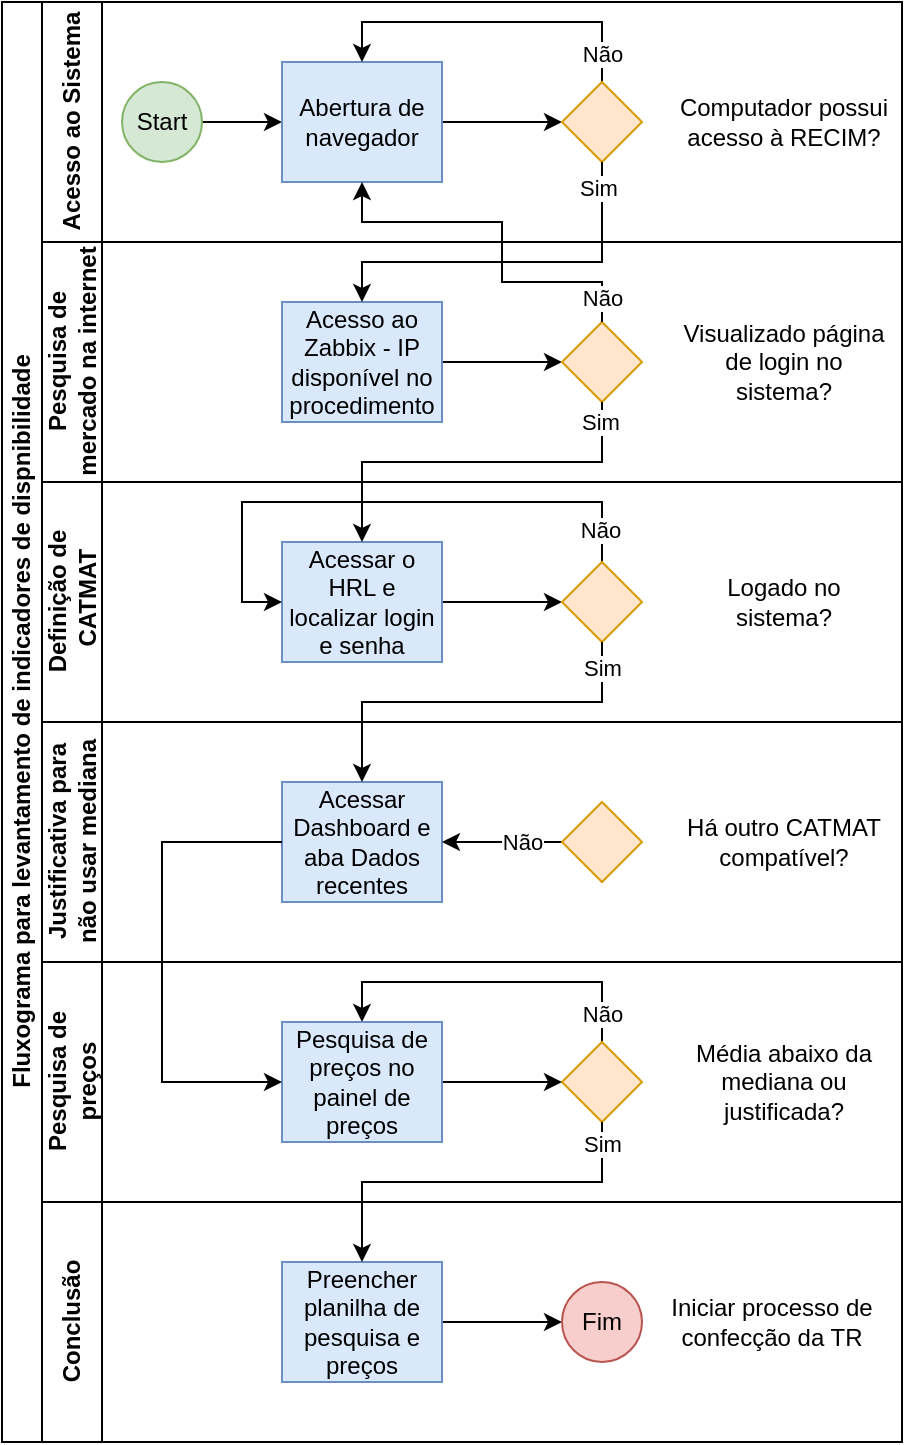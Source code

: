 <mxfile version="24.7.2" type="github">
  <diagram id="prtHgNgQTEPvFCAcTncT" name="Page-1">
    <mxGraphModel dx="658" dy="410" grid="1" gridSize="10" guides="1" tooltips="1" connect="1" arrows="1" fold="1" page="1" pageScale="1" pageWidth="827" pageHeight="1169" math="0" shadow="0">
      <root>
        <mxCell id="0" />
        <mxCell id="1" parent="0" />
        <mxCell id="dNxyNK7c78bLwvsdeMH5-19" value="Fluxograma para levantamento de indicadores de dispnibilidade" style="swimlane;html=1;childLayout=stackLayout;resizeParent=1;resizeParentMax=0;horizontal=0;startSize=20;horizontalStack=0;" parent="1" vertex="1">
          <mxGeometry x="120" y="120" width="450" height="720" as="geometry">
            <mxRectangle x="120" y="120" width="40" height="260" as="alternateBounds" />
          </mxGeometry>
        </mxCell>
        <mxCell id="dNxyNK7c78bLwvsdeMH5-20" value="&lt;div&gt;Acesso ao Sistema&lt;br&gt;&lt;/div&gt;" style="swimlane;html=1;startSize=30;horizontal=0;" parent="dNxyNK7c78bLwvsdeMH5-19" vertex="1">
          <mxGeometry x="20" width="430" height="120" as="geometry" />
        </mxCell>
        <mxCell id="dNxyNK7c78bLwvsdeMH5-25" value="" style="edgeStyle=orthogonalEdgeStyle;rounded=0;orthogonalLoop=1;jettySize=auto;html=1;" parent="dNxyNK7c78bLwvsdeMH5-20" source="dNxyNK7c78bLwvsdeMH5-23" target="dNxyNK7c78bLwvsdeMH5-24" edge="1">
          <mxGeometry relative="1" as="geometry" />
        </mxCell>
        <mxCell id="dNxyNK7c78bLwvsdeMH5-23" value="Start" style="ellipse;whiteSpace=wrap;html=1;fillColor=#d5e8d4;strokeColor=#82b366;" parent="dNxyNK7c78bLwvsdeMH5-20" vertex="1">
          <mxGeometry x="40" y="40" width="40" height="40" as="geometry" />
        </mxCell>
        <mxCell id="gKDF8MpDz5ejKZU8xYxQ-7" value="" style="edgeStyle=orthogonalEdgeStyle;rounded=0;orthogonalLoop=1;jettySize=auto;html=1;" parent="dNxyNK7c78bLwvsdeMH5-20" source="dNxyNK7c78bLwvsdeMH5-24" target="gKDF8MpDz5ejKZU8xYxQ-6" edge="1">
          <mxGeometry relative="1" as="geometry" />
        </mxCell>
        <mxCell id="dNxyNK7c78bLwvsdeMH5-24" value="Abertura de navegador" style="rounded=0;whiteSpace=wrap;html=1;fontFamily=Helvetica;fontSize=12;align=center;fillColor=#dae8fc;strokeColor=#6c8ebf;" parent="dNxyNK7c78bLwvsdeMH5-20" vertex="1">
          <mxGeometry x="120" y="30" width="80" height="60" as="geometry" />
        </mxCell>
        <mxCell id="gKDF8MpDz5ejKZU8xYxQ-10" style="edgeStyle=orthogonalEdgeStyle;rounded=0;orthogonalLoop=1;jettySize=auto;html=1;exitX=0.5;exitY=0;exitDx=0;exitDy=0;entryX=0.5;entryY=0;entryDx=0;entryDy=0;" parent="dNxyNK7c78bLwvsdeMH5-20" source="gKDF8MpDz5ejKZU8xYxQ-6" target="dNxyNK7c78bLwvsdeMH5-24" edge="1">
          <mxGeometry relative="1" as="geometry">
            <Array as="points">
              <mxPoint x="280" y="10" />
              <mxPoint x="160" y="10" />
            </Array>
          </mxGeometry>
        </mxCell>
        <mxCell id="gKDF8MpDz5ejKZU8xYxQ-97" value="Não" style="edgeLabel;html=1;align=center;verticalAlign=middle;resizable=0;points=[];" parent="gKDF8MpDz5ejKZU8xYxQ-10" vertex="1" connectable="0">
          <mxGeometry x="0.01" relative="1" as="geometry">
            <mxPoint x="56" y="16" as="offset" />
          </mxGeometry>
        </mxCell>
        <mxCell id="gKDF8MpDz5ejKZU8xYxQ-6" value="" style="rhombus;whiteSpace=wrap;html=1;fontFamily=Helvetica;fontSize=12;align=center;fillColor=#ffe6cc;strokeColor=#d79b00;" parent="dNxyNK7c78bLwvsdeMH5-20" vertex="1">
          <mxGeometry x="260" y="40" width="40" height="40" as="geometry" />
        </mxCell>
        <mxCell id="gKDF8MpDz5ejKZU8xYxQ-9" value="Computador possui acesso à RECIM?" style="text;html=1;align=center;verticalAlign=middle;whiteSpace=wrap;rounded=0;" parent="dNxyNK7c78bLwvsdeMH5-20" vertex="1">
          <mxGeometry x="316" y="27.5" width="110" height="65" as="geometry" />
        </mxCell>
        <mxCell id="dNxyNK7c78bLwvsdeMH5-21" value="&lt;div&gt;Pesquisa de&lt;/div&gt;&lt;div&gt;mercado na internet&lt;br&gt;&lt;/div&gt;" style="swimlane;html=1;startSize=30;horizontal=0;" parent="dNxyNK7c78bLwvsdeMH5-19" vertex="1">
          <mxGeometry x="20" y="120" width="430" height="120" as="geometry" />
        </mxCell>
        <mxCell id="dNxyNK7c78bLwvsdeMH5-29" value="" style="edgeStyle=orthogonalEdgeStyle;rounded=0;orthogonalLoop=1;jettySize=auto;html=1;endArrow=classic;endFill=1;" parent="dNxyNK7c78bLwvsdeMH5-21" source="dNxyNK7c78bLwvsdeMH5-26" target="dNxyNK7c78bLwvsdeMH5-28" edge="1">
          <mxGeometry relative="1" as="geometry" />
        </mxCell>
        <mxCell id="dNxyNK7c78bLwvsdeMH5-26" value="Acesso ao Zabbix - IP disponível no procedimento" style="rounded=0;whiteSpace=wrap;html=1;fontFamily=Helvetica;fontSize=12;align=center;fillColor=#dae8fc;strokeColor=#6c8ebf;" parent="dNxyNK7c78bLwvsdeMH5-21" vertex="1">
          <mxGeometry x="120" y="30" width="80" height="60" as="geometry" />
        </mxCell>
        <mxCell id="dNxyNK7c78bLwvsdeMH5-28" value="" style="rhombus;whiteSpace=wrap;html=1;fontFamily=Helvetica;fontSize=12;align=center;fillColor=#ffe6cc;strokeColor=#d79b00;" parent="dNxyNK7c78bLwvsdeMH5-21" vertex="1">
          <mxGeometry x="260" y="40" width="40" height="40" as="geometry" />
        </mxCell>
        <mxCell id="gKDF8MpDz5ejKZU8xYxQ-16" value="Visualizado página de login no sistema?" style="text;html=1;align=center;verticalAlign=middle;whiteSpace=wrap;rounded=0;" parent="dNxyNK7c78bLwvsdeMH5-21" vertex="1">
          <mxGeometry x="316" y="27.5" width="110" height="65" as="geometry" />
        </mxCell>
        <mxCell id="gKDF8MpDz5ejKZU8xYxQ-45" value="&lt;div&gt;Definição de&lt;/div&gt;&lt;div&gt;&amp;nbsp;CATMAT&lt;/div&gt;" style="swimlane;html=1;startSize=30;horizontal=0;" parent="dNxyNK7c78bLwvsdeMH5-19" vertex="1">
          <mxGeometry x="20" y="240" width="430" height="120" as="geometry" />
        </mxCell>
        <mxCell id="gKDF8MpDz5ejKZU8xYxQ-46" value="" style="edgeStyle=orthogonalEdgeStyle;rounded=0;orthogonalLoop=1;jettySize=auto;html=1;endArrow=classic;endFill=1;" parent="gKDF8MpDz5ejKZU8xYxQ-45" source="gKDF8MpDz5ejKZU8xYxQ-47" target="gKDF8MpDz5ejKZU8xYxQ-48" edge="1">
          <mxGeometry relative="1" as="geometry" />
        </mxCell>
        <mxCell id="gKDF8MpDz5ejKZU8xYxQ-47" value="Acessar o HRL e localizar login e senha" style="rounded=0;whiteSpace=wrap;html=1;fontFamily=Helvetica;fontSize=12;align=center;fillColor=#dae8fc;strokeColor=#6c8ebf;" parent="gKDF8MpDz5ejKZU8xYxQ-45" vertex="1">
          <mxGeometry x="120" y="30" width="80" height="60" as="geometry" />
        </mxCell>
        <mxCell id="tK9NFGsVh4mHBOd5uynP-1" style="edgeStyle=orthogonalEdgeStyle;rounded=0;orthogonalLoop=1;jettySize=auto;html=1;exitX=0.5;exitY=0;exitDx=0;exitDy=0;entryX=0;entryY=0.5;entryDx=0;entryDy=0;" edge="1" parent="gKDF8MpDz5ejKZU8xYxQ-45" source="gKDF8MpDz5ejKZU8xYxQ-48" target="gKDF8MpDz5ejKZU8xYxQ-47">
          <mxGeometry relative="1" as="geometry">
            <Array as="points">
              <mxPoint x="280" y="10" />
              <mxPoint x="100" y="10" />
              <mxPoint x="100" y="60" />
            </Array>
          </mxGeometry>
        </mxCell>
        <mxCell id="tK9NFGsVh4mHBOd5uynP-2" value="Não" style="edgeLabel;html=1;align=center;verticalAlign=middle;resizable=0;points=[];" vertex="1" connectable="0" parent="tK9NFGsVh4mHBOd5uynP-1">
          <mxGeometry x="-0.884" y="1" relative="1" as="geometry">
            <mxPoint as="offset" />
          </mxGeometry>
        </mxCell>
        <mxCell id="gKDF8MpDz5ejKZU8xYxQ-48" value="" style="rhombus;whiteSpace=wrap;html=1;fontFamily=Helvetica;fontSize=12;align=center;fillColor=#ffe6cc;strokeColor=#d79b00;" parent="gKDF8MpDz5ejKZU8xYxQ-45" vertex="1">
          <mxGeometry x="260" y="40" width="40" height="40" as="geometry" />
        </mxCell>
        <mxCell id="gKDF8MpDz5ejKZU8xYxQ-49" value="Logado no sistema?" style="text;html=1;align=center;verticalAlign=middle;whiteSpace=wrap;rounded=0;" parent="gKDF8MpDz5ejKZU8xYxQ-45" vertex="1">
          <mxGeometry x="316" y="27.5" width="110" height="65" as="geometry" />
        </mxCell>
        <mxCell id="gKDF8MpDz5ejKZU8xYxQ-66" value="&lt;div&gt;Justificativa para&lt;/div&gt;não usar mediana" style="swimlane;html=1;startSize=30;horizontal=0;" parent="dNxyNK7c78bLwvsdeMH5-19" vertex="1">
          <mxGeometry x="20" y="360" width="430" height="120" as="geometry" />
        </mxCell>
        <mxCell id="gKDF8MpDz5ejKZU8xYxQ-68" value="Acessar Dashboard e aba Dados recentes" style="rounded=0;whiteSpace=wrap;html=1;fontFamily=Helvetica;fontSize=12;align=center;fillColor=#dae8fc;strokeColor=#6c8ebf;" parent="gKDF8MpDz5ejKZU8xYxQ-66" vertex="1">
          <mxGeometry x="120" y="30" width="80" height="60" as="geometry" />
        </mxCell>
        <mxCell id="gKDF8MpDz5ejKZU8xYxQ-76" style="edgeStyle=orthogonalEdgeStyle;rounded=0;orthogonalLoop=1;jettySize=auto;html=1;exitX=0;exitY=0.5;exitDx=0;exitDy=0;entryX=1;entryY=0.5;entryDx=0;entryDy=0;" parent="gKDF8MpDz5ejKZU8xYxQ-66" source="gKDF8MpDz5ejKZU8xYxQ-69" target="gKDF8MpDz5ejKZU8xYxQ-68" edge="1">
          <mxGeometry relative="1" as="geometry" />
        </mxCell>
        <mxCell id="gKDF8MpDz5ejKZU8xYxQ-102" value="Não" style="edgeLabel;html=1;align=center;verticalAlign=middle;resizable=0;points=[];" parent="gKDF8MpDz5ejKZU8xYxQ-76" vertex="1" connectable="0">
          <mxGeometry x="-0.167" y="2" relative="1" as="geometry">
            <mxPoint x="5" y="-2" as="offset" />
          </mxGeometry>
        </mxCell>
        <mxCell id="gKDF8MpDz5ejKZU8xYxQ-69" value="" style="rhombus;whiteSpace=wrap;html=1;fontFamily=Helvetica;fontSize=12;align=center;fillColor=#ffe6cc;strokeColor=#d79b00;" parent="gKDF8MpDz5ejKZU8xYxQ-66" vertex="1">
          <mxGeometry x="260" y="40" width="40" height="40" as="geometry" />
        </mxCell>
        <mxCell id="gKDF8MpDz5ejKZU8xYxQ-70" value="Há outro CATMAT compatível?" style="text;html=1;align=center;verticalAlign=middle;whiteSpace=wrap;rounded=0;" parent="gKDF8MpDz5ejKZU8xYxQ-66" vertex="1">
          <mxGeometry x="316" y="27.5" width="110" height="65" as="geometry" />
        </mxCell>
        <mxCell id="dNxyNK7c78bLwvsdeMH5-22" value="&lt;div&gt;Pesquisa de&lt;/div&gt;&lt;div&gt;preços&lt;br&gt;&lt;/div&gt;" style="swimlane;html=1;startSize=30;horizontal=0;" parent="dNxyNK7c78bLwvsdeMH5-19" vertex="1">
          <mxGeometry x="20" y="480" width="430" height="120" as="geometry" />
        </mxCell>
        <mxCell id="gKDF8MpDz5ejKZU8xYxQ-80" style="edgeStyle=orthogonalEdgeStyle;rounded=0;orthogonalLoop=1;jettySize=auto;html=1;exitX=0.5;exitY=0;exitDx=0;exitDy=0;entryX=0.5;entryY=0;entryDx=0;entryDy=0;" parent="dNxyNK7c78bLwvsdeMH5-22" source="gKDF8MpDz5ejKZU8xYxQ-22" target="gKDF8MpDz5ejKZU8xYxQ-60" edge="1">
          <mxGeometry relative="1" as="geometry">
            <Array as="points">
              <mxPoint x="280" y="10" />
              <mxPoint x="160" y="10" />
            </Array>
          </mxGeometry>
        </mxCell>
        <mxCell id="gKDF8MpDz5ejKZU8xYxQ-103" value="Não" style="edgeLabel;html=1;align=center;verticalAlign=middle;resizable=0;points=[];" parent="gKDF8MpDz5ejKZU8xYxQ-80" vertex="1" connectable="0">
          <mxGeometry x="-0.011" y="-1" relative="1" as="geometry">
            <mxPoint x="54" y="17" as="offset" />
          </mxGeometry>
        </mxCell>
        <mxCell id="gKDF8MpDz5ejKZU8xYxQ-22" value="" style="rhombus;whiteSpace=wrap;html=1;fontFamily=Helvetica;fontSize=12;align=center;fillColor=#ffe6cc;strokeColor=#d79b00;" parent="dNxyNK7c78bLwvsdeMH5-22" vertex="1">
          <mxGeometry x="260" y="40" width="40" height="40" as="geometry" />
        </mxCell>
        <mxCell id="gKDF8MpDz5ejKZU8xYxQ-24" value="Média abaixo da mediana ou justificada?" style="text;html=1;align=center;verticalAlign=middle;whiteSpace=wrap;rounded=0;" parent="dNxyNK7c78bLwvsdeMH5-22" vertex="1">
          <mxGeometry x="316" y="27.5" width="110" height="65" as="geometry" />
        </mxCell>
        <mxCell id="gKDF8MpDz5ejKZU8xYxQ-92" style="edgeStyle=orthogonalEdgeStyle;rounded=0;orthogonalLoop=1;jettySize=auto;html=1;exitX=1;exitY=0.5;exitDx=0;exitDy=0;entryX=0;entryY=0.5;entryDx=0;entryDy=0;" parent="dNxyNK7c78bLwvsdeMH5-22" source="gKDF8MpDz5ejKZU8xYxQ-60" target="gKDF8MpDz5ejKZU8xYxQ-22" edge="1">
          <mxGeometry relative="1" as="geometry" />
        </mxCell>
        <mxCell id="gKDF8MpDz5ejKZU8xYxQ-60" value="Pesquisa de preços no painel de preços" style="rounded=0;whiteSpace=wrap;html=1;fontFamily=Helvetica;fontSize=12;align=center;fillColor=#dae8fc;strokeColor=#6c8ebf;" parent="dNxyNK7c78bLwvsdeMH5-22" vertex="1">
          <mxGeometry x="120" y="30" width="80" height="60" as="geometry" />
        </mxCell>
        <mxCell id="gKDF8MpDz5ejKZU8xYxQ-14" style="edgeStyle=orthogonalEdgeStyle;rounded=0;orthogonalLoop=1;jettySize=auto;html=1;exitX=0.5;exitY=1;exitDx=0;exitDy=0;entryX=0.5;entryY=0;entryDx=0;entryDy=0;" parent="dNxyNK7c78bLwvsdeMH5-19" source="gKDF8MpDz5ejKZU8xYxQ-6" target="dNxyNK7c78bLwvsdeMH5-26" edge="1">
          <mxGeometry relative="1" as="geometry">
            <Array as="points">
              <mxPoint x="300" y="130" />
              <mxPoint x="180" y="130" />
            </Array>
          </mxGeometry>
        </mxCell>
        <mxCell id="gKDF8MpDz5ejKZU8xYxQ-98" value="Sim" style="edgeLabel;html=1;align=center;verticalAlign=middle;resizable=0;points=[];" parent="gKDF8MpDz5ejKZU8xYxQ-14" vertex="1" connectable="0">
          <mxGeometry x="-0.719" y="-1" relative="1" as="geometry">
            <mxPoint x="-1" y="-14" as="offset" />
          </mxGeometry>
        </mxCell>
        <mxCell id="gKDF8MpDz5ejKZU8xYxQ-17" style="edgeStyle=orthogonalEdgeStyle;rounded=0;orthogonalLoop=1;jettySize=auto;html=1;exitX=0.5;exitY=0;exitDx=0;exitDy=0;entryX=0.5;entryY=1;entryDx=0;entryDy=0;" parent="dNxyNK7c78bLwvsdeMH5-19" source="dNxyNK7c78bLwvsdeMH5-28" target="dNxyNK7c78bLwvsdeMH5-24" edge="1">
          <mxGeometry relative="1" as="geometry">
            <Array as="points">
              <mxPoint x="300" y="140" />
              <mxPoint x="250" y="140" />
              <mxPoint x="250" y="110" />
              <mxPoint x="180" y="110" />
            </Array>
          </mxGeometry>
        </mxCell>
        <mxCell id="gKDF8MpDz5ejKZU8xYxQ-99" value="Não" style="edgeLabel;html=1;align=center;verticalAlign=middle;resizable=0;points=[];" parent="gKDF8MpDz5ejKZU8xYxQ-17" vertex="1" connectable="0">
          <mxGeometry x="-0.333" relative="1" as="geometry">
            <mxPoint x="43" y="8" as="offset" />
          </mxGeometry>
        </mxCell>
        <mxCell id="gKDF8MpDz5ejKZU8xYxQ-52" style="edgeStyle=orthogonalEdgeStyle;rounded=0;orthogonalLoop=1;jettySize=auto;html=1;exitX=0.5;exitY=1;exitDx=0;exitDy=0;entryX=0.5;entryY=0;entryDx=0;entryDy=0;" parent="dNxyNK7c78bLwvsdeMH5-19" source="dNxyNK7c78bLwvsdeMH5-28" target="gKDF8MpDz5ejKZU8xYxQ-47" edge="1">
          <mxGeometry relative="1" as="geometry">
            <Array as="points">
              <mxPoint x="300" y="230" />
              <mxPoint x="180" y="230" />
            </Array>
          </mxGeometry>
        </mxCell>
        <mxCell id="gKDF8MpDz5ejKZU8xYxQ-100" value="Sim" style="edgeLabel;html=1;align=center;verticalAlign=middle;resizable=0;points=[];" parent="gKDF8MpDz5ejKZU8xYxQ-52" vertex="1" connectable="0">
          <mxGeometry x="-0.21" y="3" relative="1" as="geometry">
            <mxPoint x="44" y="-23" as="offset" />
          </mxGeometry>
        </mxCell>
        <mxCell id="gKDF8MpDz5ejKZU8xYxQ-82" value="Conclusão" style="swimlane;html=1;startSize=30;horizontal=0;" parent="dNxyNK7c78bLwvsdeMH5-19" vertex="1">
          <mxGeometry x="20" y="600" width="430" height="120" as="geometry" />
        </mxCell>
        <mxCell id="gKDF8MpDz5ejKZU8xYxQ-91" style="edgeStyle=orthogonalEdgeStyle;rounded=0;orthogonalLoop=1;jettySize=auto;html=1;exitX=1;exitY=0.5;exitDx=0;exitDy=0;entryX=0;entryY=0.5;entryDx=0;entryDy=0;" parent="gKDF8MpDz5ejKZU8xYxQ-82" source="gKDF8MpDz5ejKZU8xYxQ-83" target="gKDF8MpDz5ejKZU8xYxQ-90" edge="1">
          <mxGeometry relative="1" as="geometry" />
        </mxCell>
        <mxCell id="gKDF8MpDz5ejKZU8xYxQ-83" value="Preencher planilha de pesquisa e preços" style="rounded=0;whiteSpace=wrap;html=1;fontFamily=Helvetica;fontSize=12;align=center;fillColor=#dae8fc;strokeColor=#6c8ebf;" parent="gKDF8MpDz5ejKZU8xYxQ-82" vertex="1">
          <mxGeometry x="120" y="30" width="80" height="60" as="geometry" />
        </mxCell>
        <mxCell id="gKDF8MpDz5ejKZU8xYxQ-86" value="Iniciar processo de confecção da TR" style="text;html=1;align=center;verticalAlign=middle;whiteSpace=wrap;rounded=0;" parent="gKDF8MpDz5ejKZU8xYxQ-82" vertex="1">
          <mxGeometry x="310" y="27.5" width="110" height="65" as="geometry" />
        </mxCell>
        <mxCell id="gKDF8MpDz5ejKZU8xYxQ-90" value="Fim" style="ellipse;whiteSpace=wrap;html=1;fillColor=#f8cecc;strokeColor=#b85450;" parent="gKDF8MpDz5ejKZU8xYxQ-82" vertex="1">
          <mxGeometry x="260" y="40" width="40" height="40" as="geometry" />
        </mxCell>
        <mxCell id="gKDF8MpDz5ejKZU8xYxQ-89" style="edgeStyle=orthogonalEdgeStyle;rounded=0;orthogonalLoop=1;jettySize=auto;html=1;exitX=0.5;exitY=1;exitDx=0;exitDy=0;entryX=0.5;entryY=0;entryDx=0;entryDy=0;" parent="dNxyNK7c78bLwvsdeMH5-19" source="gKDF8MpDz5ejKZU8xYxQ-22" target="gKDF8MpDz5ejKZU8xYxQ-83" edge="1">
          <mxGeometry relative="1" as="geometry">
            <Array as="points">
              <mxPoint x="300" y="590" />
              <mxPoint x="180" y="590" />
            </Array>
          </mxGeometry>
        </mxCell>
        <mxCell id="gKDF8MpDz5ejKZU8xYxQ-104" value="Sim" style="edgeLabel;html=1;align=center;verticalAlign=middle;resizable=0;points=[];" parent="gKDF8MpDz5ejKZU8xYxQ-89" vertex="1" connectable="0">
          <mxGeometry x="-0.754" relative="1" as="geometry">
            <mxPoint y="-13" as="offset" />
          </mxGeometry>
        </mxCell>
        <mxCell id="gKDF8MpDz5ejKZU8xYxQ-94" style="edgeStyle=orthogonalEdgeStyle;rounded=0;orthogonalLoop=1;jettySize=auto;html=1;exitX=0;exitY=0.5;exitDx=0;exitDy=0;entryX=0;entryY=0.5;entryDx=0;entryDy=0;" parent="dNxyNK7c78bLwvsdeMH5-19" source="gKDF8MpDz5ejKZU8xYxQ-68" target="gKDF8MpDz5ejKZU8xYxQ-60" edge="1">
          <mxGeometry relative="1" as="geometry">
            <Array as="points">
              <mxPoint x="80" y="420" />
              <mxPoint x="80" y="540" />
            </Array>
          </mxGeometry>
        </mxCell>
        <mxCell id="tK9NFGsVh4mHBOd5uynP-5" style="edgeStyle=orthogonalEdgeStyle;rounded=0;orthogonalLoop=1;jettySize=auto;html=1;exitX=0.5;exitY=1;exitDx=0;exitDy=0;entryX=0.5;entryY=0;entryDx=0;entryDy=0;" edge="1" parent="dNxyNK7c78bLwvsdeMH5-19" source="gKDF8MpDz5ejKZU8xYxQ-48" target="gKDF8MpDz5ejKZU8xYxQ-68">
          <mxGeometry relative="1" as="geometry">
            <Array as="points">
              <mxPoint x="300" y="350" />
              <mxPoint x="180" y="350" />
            </Array>
          </mxGeometry>
        </mxCell>
        <mxCell id="tK9NFGsVh4mHBOd5uynP-6" value="Sim" style="edgeLabel;html=1;align=center;verticalAlign=middle;resizable=0;points=[];" vertex="1" connectable="0" parent="tK9NFGsVh4mHBOd5uynP-5">
          <mxGeometry x="-0.371" y="-1" relative="1" as="geometry">
            <mxPoint x="30" y="-16" as="offset" />
          </mxGeometry>
        </mxCell>
      </root>
    </mxGraphModel>
  </diagram>
</mxfile>
